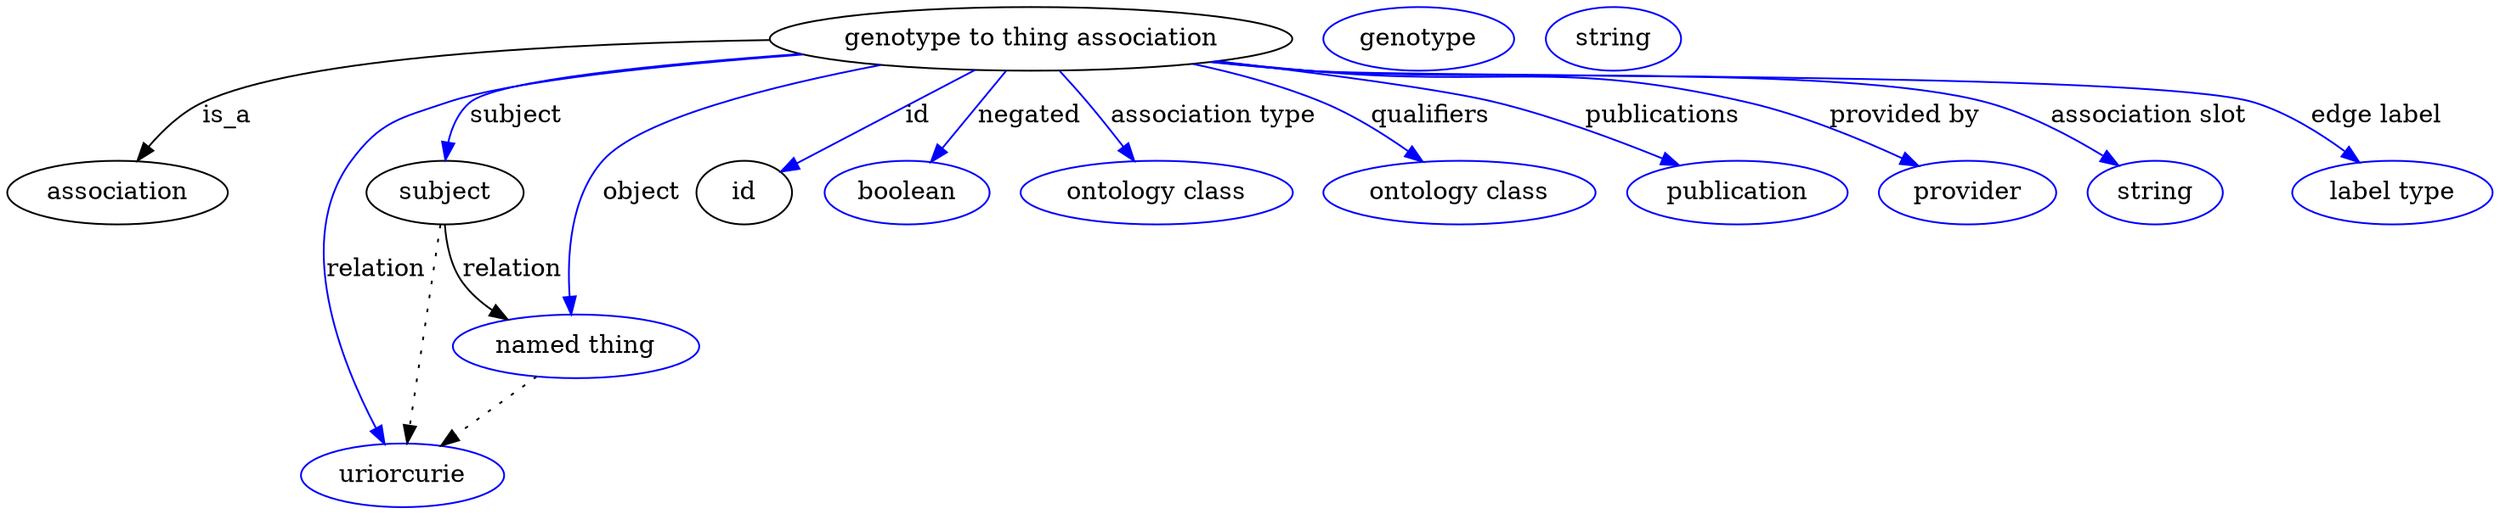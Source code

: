 digraph {
	graph [bb="0,0,1175.5,283"];
	node [label="\N"];
	"genotype to thing association"	 [height=0.5,
		label="genotype to thing association",
		pos="496.05,265",
		width=3.1775];
	association	 [height=0.5,
		pos="50.046,178",
		width=1.3902];
	"genotype to thing association" -> association	 [label=is_a,
		lp="103.05,221.5",
		pos="e,59.666,195.81 386.66,259.6 275.96,253.44 117.56,242.46 92.046,229 81.326,223.35 72.301,213.67 65.397,204.26"];
	subject	 [height=0.5,
		pos="203.05,178",
		width=0.99297];
	"genotype to thing association" -> subject	 [color=blue,
		label=subject,
		lp="241.55,221.5",
		pos="e,205.08,196.09 394.22,256.71 322.05,249.98 235.68,239.85 222.05,229 214.87,223.29 210.41,214.58 207.63,205.97",
		style=solid];
	relation	 [color=blue,
		height=0.5,
		label=uriorcurie,
		pos="185.05,18",
		width=1.2638];
	"genotype to thing association" -> relation	 [color=blue,
		label=relation,
		lp="167.05,134.5",
		pos="e,175.27,35.659 392.59,257.2 323.81,251.05 240.25,241.43 207.05,229 182.46,219.79 171.64,218.46 158.05,196 129.37,148.63 153.31,\
81.572 170.78,44.765",
		style=solid];
	object	 [color=blue,
		height=0.5,
		label="named thing",
		pos="268.05,91",
		width=1.5346];
	"genotype to thing association" -> object	 [color=blue,
		label=object,
		lp="301.05,178",
		pos="e,265.49,109.28 426.49,250.63 372.15,237.95 302.8,218.1 284.05,196 266.23,175 263.75,142.77 264.78,119.55",
		style=solid];
	id	 [height=0.5,
		pos="354.05,178",
		width=0.75];
	"genotype to thing association" -> id	 [color=blue,
		label=id,
		lp="439.55,221.5",
		pos="e,374.05,190.25 467.31,247.39 442.63,232.27 407.22,210.58 382.59,195.49",
		style=solid];
	negated	 [color=blue,
		height=0.5,
		label=boolean,
		pos="437.05,178",
		width=1.0652];
	"genotype to thing association" -> negated	 [color=blue,
		label=negated,
		lp="492.55,221.5",
		pos="e,448.85,195.41 483.82,246.97 475.4,234.56 464.09,217.88 454.7,204.03",
		style=solid];
	"association type"	 [color=blue,
		height=0.5,
		label="ontology class",
		pos="555.05,178",
		width=1.7151];
	"genotype to thing association" -> "association type"	 [color=blue,
		label="association type",
		lp="574.05,221.5",
		pos="e,543.04,195.71 508.27,246.97 516.63,234.64 527.85,218.1 537.21,204.3",
		style=solid];
	qualifiers	 [color=blue,
		height=0.5,
		label="ontology class",
		pos="696.05,178",
		width=1.7151];
	"genotype to thing association" -> qualifiers	 [color=blue,
		label=qualifiers,
		lp="674.05,221.5",
		pos="e,675.16,195.14 562.59,250.33 582.22,244.86 603.43,237.79 622.05,229 637.79,221.57 653.86,210.93 666.99,201.29",
		style=solid];
	publications	 [color=blue,
		height=0.5,
		label=publication,
		pos="826.05,178",
		width=1.3902];
	"genotype to thing association" -> publications	 [color=blue,
		label=publications,
		lp="779.55,221.5",
		pos="e,796.15,192.73 579.1,252.57 626.46,245.09 680.87,235.76 704.05,229 732.52,220.7 763.33,207.79 786.86,197.03",
		style=solid];
	"provided by"	 [color=blue,
		height=0.5,
		label=provider,
		pos="934.05,178",
		width=1.1193];
	"genotype to thing association" -> "provided by"	 [color=blue,
		label="provided by",
		lp="894.05,221.5",
		pos="e,908.42,192.04 578,252.37 591.69,250.44 605.76,248.58 619.05,247 706.79,236.6 731.45,250.94 817.05,229 845.91,221.6 876.73,207.91 \
899.49,196.57",
		style=solid];
	"association slot"	 [color=blue,
		height=0.5,
		label=string,
		pos="1023,178",
		width=0.84854];
	"genotype to thing association" -> "association slot"	 [color=blue,
		label="association slot",
		lp="1008,221.5",
		pos="e,1003.7,192.11 576.64,252.17 590.75,250.22 605.3,248.4 619.05,247 688.14,239.97 864.34,248.32 931.05,229 954.05,222.34 977.63,209.12 \
995.15,197.81",
		style=solid];
	"edge label"	 [color=blue,
		height=0.5,
		label="label type",
		pos="1130,178",
		width=1.2638];
	"genotype to thing association" -> "edge label"	 [color=blue,
		label="edge label",
		lp="1111,221.5",
		pos="e,1111.6,194.66 575.96,252.08 590.27,250.11 605.08,248.31 619.05,247 715.37,237.98 962.09,259.08 1054,229 1072.1,223.11 1089.8,211.64 \
1103.6,201.07",
		style=solid];
	subject -> relation	 [pos="e,187.1,36.223 201.02,159.96 197.91,132.35 191.95,79.375 188.25,46.525",
		style=dotted];
	subject -> object	 [label=relation,
		lp="240.05,134.5",
		pos="e,240.44,106.67 205.87,159.75 208.14,149.41 212.14,136.66 219.05,127 222.75,121.82 227.44,117.07 232.43,112.85"];
	"genotype to thing association_subject"	 [color=blue,
		height=0.5,
		label=genotype,
		pos="671.05,265",
		width=1.1916];
	object -> relation	 [pos="e,203.91,34.588 248.8,74.069 237.72,64.326 223.64,51.941 211.53,41.291",
		style=dotted];
	association_id	 [color=blue,
		height=0.5,
		label=string,
		pos="762.05,265",
		width=0.84854];
}
